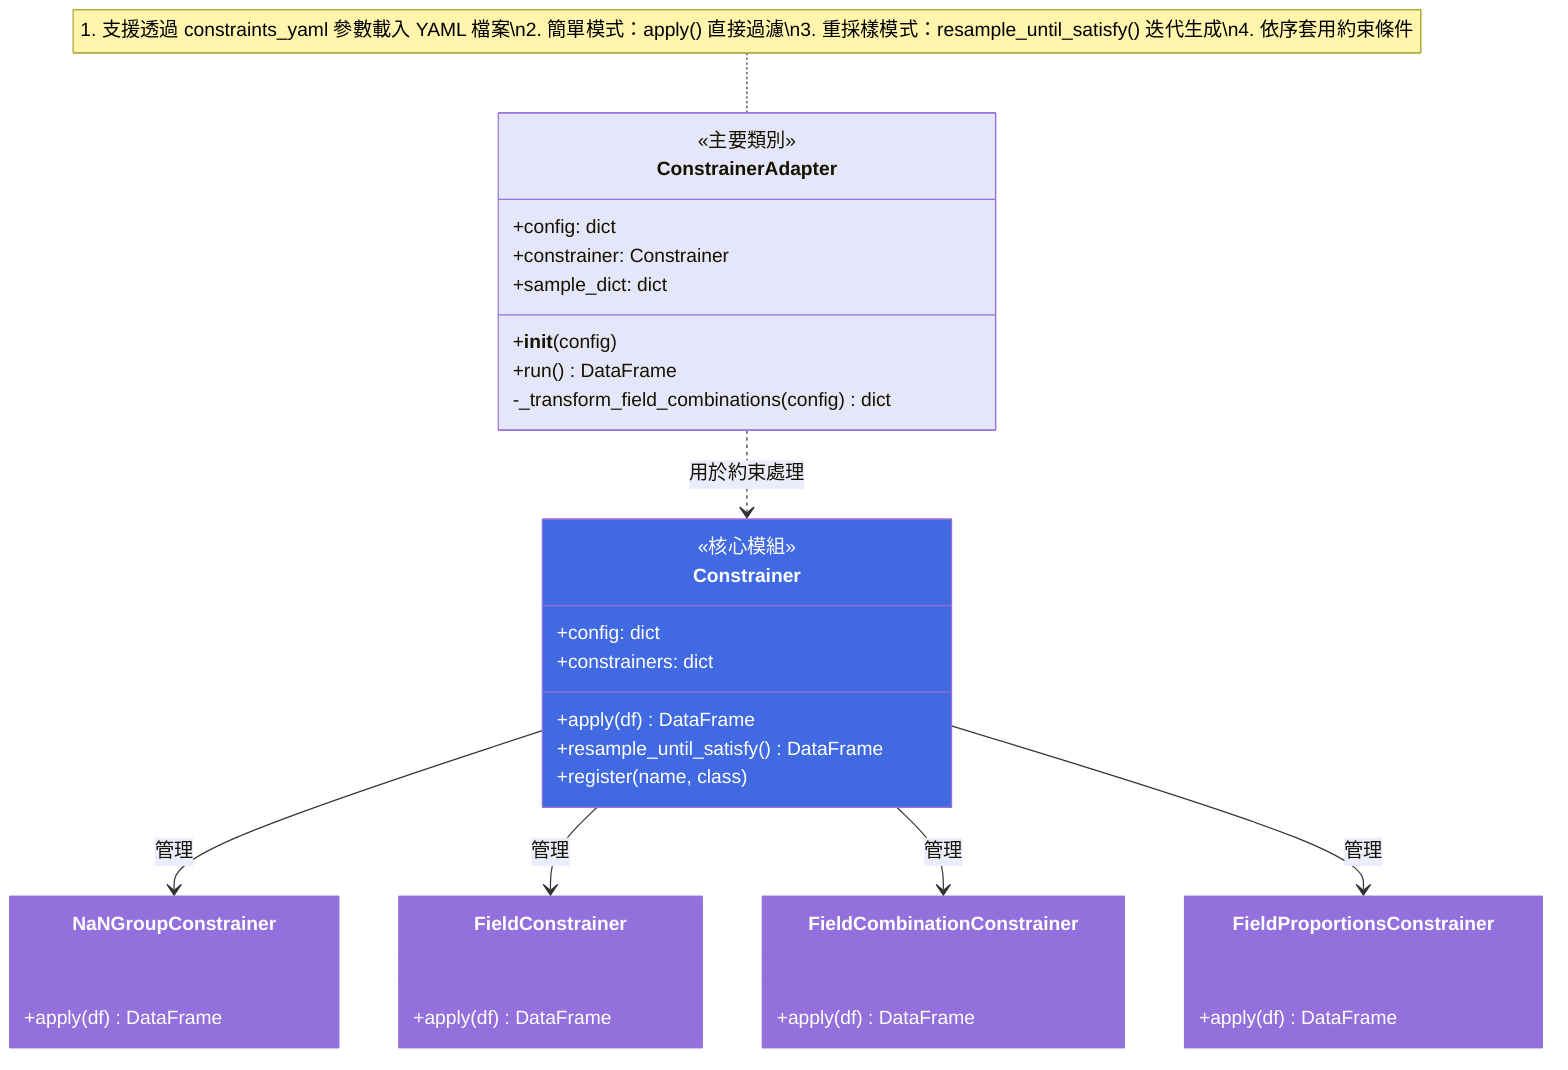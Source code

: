 classDiagram

    class ConstrainerAdapter {
        +config: dict
        +constrainer: Constrainer
        +sample_dict: dict
        +__init__(config)
        +run() DataFrame
        -_transform_field_combinations(config) dict
    }

    class Constrainer {
        +config: dict
        +constrainers: dict
        +apply(df) DataFrame
        +resample_until_satisfy() DataFrame
        +register(name, class)
    }

    class NaNGroupConstrainer {
        +apply(df) DataFrame
    }

    class FieldConstrainer {
        +apply(df) DataFrame
    }

    class FieldCombinationConstrainer {
        +apply(df) DataFrame
    }

    class FieldProportionsConstrainer {
        +apply(df) DataFrame
    }

    ConstrainerAdapter ..> Constrainer : 用於約束處理
    Constrainer --> NaNGroupConstrainer : 管理
    Constrainer --> FieldConstrainer : 管理
    Constrainer --> FieldCombinationConstrainer : 管理
    Constrainer --> FieldProportionsConstrainer : 管理

    %% 樣式定義
    class ConstrainerAdapter {
        <<主要類別>>
    }
    style ConstrainerAdapter fill:#E6E6FA

    class Constrainer {
        <<核心模組>>
    }
    style Constrainer fill:#4169E1,color:#fff

    style NaNGroupConstrainer fill:#9370DB,color:#fff
    style FieldConstrainer fill:#9370DB,color:#fff
    style FieldCombinationConstrainer fill:#9370DB,color:#fff
    style FieldProportionsConstrainer fill:#9370DB,color:#fff

    note for ConstrainerAdapter "1. 支援透過 constraints_yaml 參數載入 YAML 檔案\n2. 簡單模式：apply() 直接過濾\n3. 重採樣模式：resample_until_satisfy() 迭代生成\n4. 依序套用約束條件"